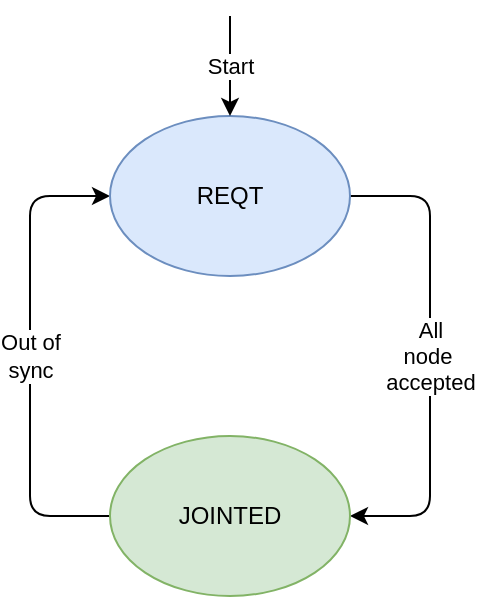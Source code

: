 <mxfile version="13.9.9" type="device"><diagram id="Lz-WjbCrZrxT4SuTUluM" name="Page-1"><mxGraphModel dx="1129" dy="688" grid="1" gridSize="10" guides="1" tooltips="1" connect="1" arrows="1" fold="1" page="1" pageScale="1" pageWidth="850" pageHeight="1100" math="0" shadow="0"><root><mxCell id="0"/><mxCell id="1" parent="0"/><mxCell id="bh6W7gYcl9Ssjq54u0uI-8" value="Out of&lt;br&gt;sync" style="endArrow=classic;html=1;entryX=0;entryY=0.5;entryDx=0;entryDy=0;" parent="1" source="bh6W7gYcl9Ssjq54u0uI-11" target="bh6W7gYcl9Ssjq54u0uI-10" edge="1"><mxGeometry width="50" height="50" relative="1" as="geometry"><mxPoint x="365" y="260" as="sourcePoint"/><mxPoint x="365" y="100" as="targetPoint"/><Array as="points"><mxPoint x="325" y="260"/><mxPoint x="325" y="100"/></Array></mxGeometry></mxCell><mxCell id="bh6W7gYcl9Ssjq54u0uI-9" value="All&lt;br&gt;node&amp;nbsp;&lt;br&gt;accepted" style="endArrow=classic;html=1;exitX=1;exitY=0.5;exitDx=0;exitDy=0;entryX=1;entryY=0.5;entryDx=0;entryDy=0;" parent="1" source="bh6W7gYcl9Ssjq54u0uI-10" target="bh6W7gYcl9Ssjq54u0uI-11" edge="1"><mxGeometry width="50" height="50" relative="1" as="geometry"><mxPoint x="465" y="100" as="sourcePoint"/><mxPoint x="465" y="260" as="targetPoint"/><Array as="points"><mxPoint x="525" y="100"/><mxPoint x="525" y="260"/></Array></mxGeometry></mxCell><mxCell id="bh6W7gYcl9Ssjq54u0uI-10" value="REQT" style="ellipse;whiteSpace=wrap;html=1;fillColor=#dae8fc;strokeColor=#6c8ebf;" parent="1" vertex="1"><mxGeometry x="365" y="60" width="120" height="80" as="geometry"/></mxCell><mxCell id="bh6W7gYcl9Ssjq54u0uI-11" value="JOINTED" style="ellipse;whiteSpace=wrap;html=1;fillColor=#d5e8d4;strokeColor=#82b366;" parent="1" vertex="1"><mxGeometry x="365" y="220" width="120" height="80" as="geometry"/></mxCell><mxCell id="owc2CVb-Z8YHxmwjyCUU-1" value="Start" style="endArrow=classic;html=1;" edge="1" parent="1" target="bh6W7gYcl9Ssjq54u0uI-10"><mxGeometry width="50" height="50" relative="1" as="geometry"><mxPoint x="425" y="10" as="sourcePoint"/><mxPoint x="520" y="170" as="targetPoint"/></mxGeometry></mxCell></root></mxGraphModel></diagram></mxfile>